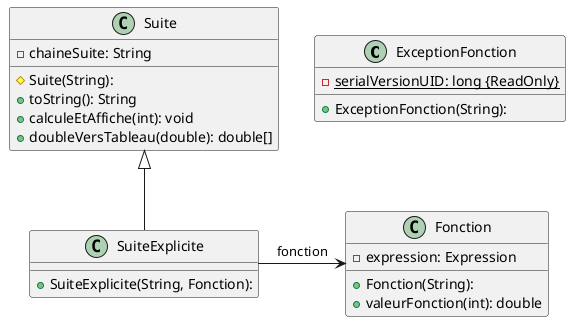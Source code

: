 @startuml

class ExceptionFonction {
  - {static} serialVersionUID: long {ReadOnly}
  + ExceptionFonction(String):
}
class Fonction {
  - expression: Expression
  + Fonction(String):
  + valeurFonction(int): double
}
class Suite {
  - chaineSuite: String
  # Suite(String):
  + toString(): String
  + calculeEtAffiche(int): void
  + doubleVersTableau(double): double[]
}
class SuiteExplicite extends Suite {
  + SuiteExplicite(String, Fonction):
}

SuiteExplicite -> Fonction: fonction

@enduml
